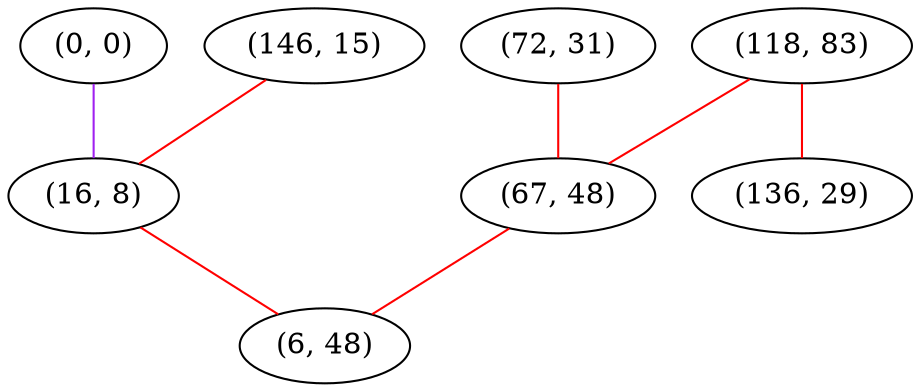 graph "" {
"(0, 0)";
"(146, 15)";
"(16, 8)";
"(72, 31)";
"(118, 83)";
"(136, 29)";
"(67, 48)";
"(6, 48)";
"(0, 0)" -- "(16, 8)"  [color=purple, key=0, weight=4];
"(146, 15)" -- "(16, 8)"  [color=red, key=0, weight=1];
"(16, 8)" -- "(6, 48)"  [color=red, key=0, weight=1];
"(72, 31)" -- "(67, 48)"  [color=red, key=0, weight=1];
"(118, 83)" -- "(67, 48)"  [color=red, key=0, weight=1];
"(118, 83)" -- "(136, 29)"  [color=red, key=0, weight=1];
"(67, 48)" -- "(6, 48)"  [color=red, key=0, weight=1];
}
